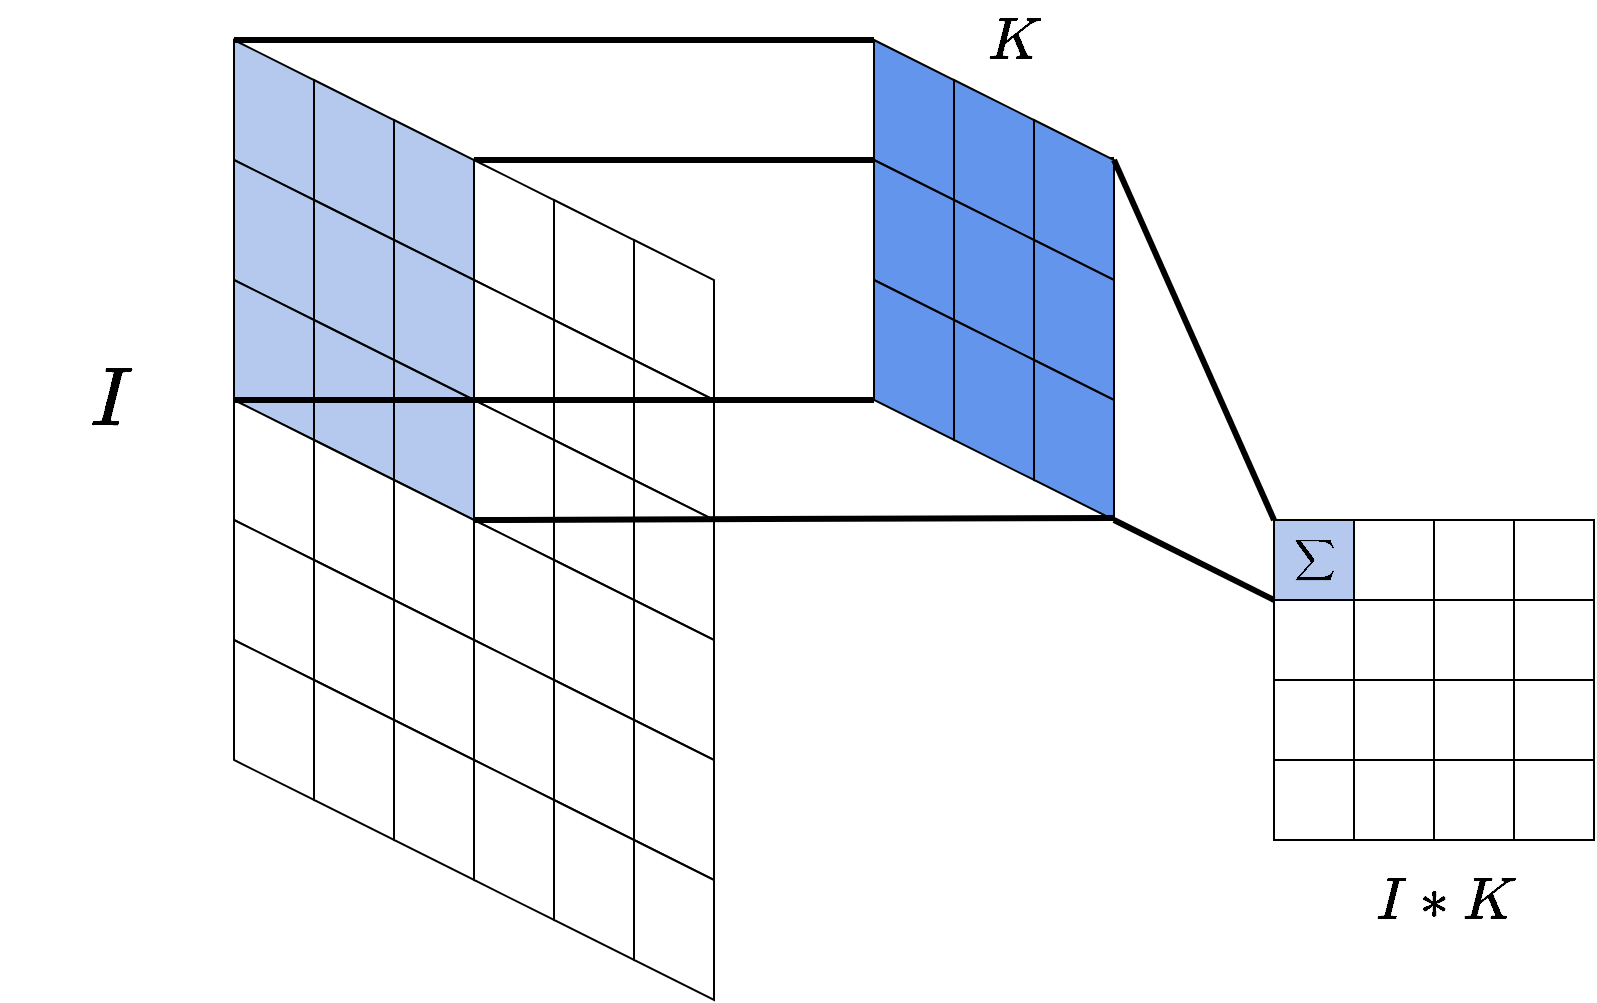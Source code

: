 <mxfile version="21.6.6" type="github">
  <diagram name="Página-1" id="jo_heMIZXuQTg2KebVLG">
    <mxGraphModel dx="1434" dy="803" grid="1" gridSize="10" guides="1" tooltips="1" connect="1" arrows="1" fold="1" page="1" pageScale="1" pageWidth="827" pageHeight="1169" math="1" shadow="0">
      <root>
        <mxCell id="0" />
        <mxCell id="1" parent="0" />
        <mxCell id="l0un5ae_-4-V1mjZcHi3-107" value="" style="endArrow=none;html=1;rounded=0;exitX=0;exitY=1;exitDx=0;exitDy=0;strokeWidth=3;" edge="1" parent="1" source="l0un5ae_-4-V1mjZcHi3-61">
          <mxGeometry width="50" height="50" relative="1" as="geometry">
            <mxPoint x="307" y="219" as="sourcePoint" />
            <mxPoint x="587" y="220" as="targetPoint" />
          </mxGeometry>
        </mxCell>
        <mxCell id="l0un5ae_-4-V1mjZcHi3-43" value="" style="shape=parallelogram;perimeter=parallelogramPerimeter;whiteSpace=wrap;html=1;fixedSize=1;rotation=90;size=20;fillColor=#B4C9ED;" vertex="1" parent="1">
          <mxGeometry x="127" y="180" width="80" height="40" as="geometry" />
        </mxCell>
        <mxCell id="l0un5ae_-4-V1mjZcHi3-44" value="" style="shape=parallelogram;perimeter=parallelogramPerimeter;whiteSpace=wrap;html=1;fixedSize=1;rotation=90;size=20;fillColor=#B4C9ED;" vertex="1" parent="1">
          <mxGeometry x="127" y="240" width="80" height="40" as="geometry" />
        </mxCell>
        <mxCell id="l0un5ae_-4-V1mjZcHi3-45" value="" style="shape=parallelogram;perimeter=parallelogramPerimeter;whiteSpace=wrap;html=1;fixedSize=1;rotation=90;size=20;fillColor=#B4C9ED;" vertex="1" parent="1">
          <mxGeometry x="127" y="300" width="80" height="40" as="geometry" />
        </mxCell>
        <mxCell id="l0un5ae_-4-V1mjZcHi3-46" value="" style="shape=parallelogram;perimeter=parallelogramPerimeter;whiteSpace=wrap;html=1;fixedSize=1;rotation=90;size=20;" vertex="1" parent="1">
          <mxGeometry x="127" y="360" width="80" height="40" as="geometry" />
        </mxCell>
        <mxCell id="l0un5ae_-4-V1mjZcHi3-47" value="" style="shape=parallelogram;perimeter=parallelogramPerimeter;whiteSpace=wrap;html=1;fixedSize=1;rotation=90;size=20;" vertex="1" parent="1">
          <mxGeometry x="127" y="420" width="80" height="40" as="geometry" />
        </mxCell>
        <mxCell id="l0un5ae_-4-V1mjZcHi3-48" value="" style="shape=parallelogram;perimeter=parallelogramPerimeter;whiteSpace=wrap;html=1;fixedSize=1;rotation=90;size=20;" vertex="1" parent="1">
          <mxGeometry x="127" y="480" width="80" height="40" as="geometry" />
        </mxCell>
        <mxCell id="l0un5ae_-4-V1mjZcHi3-49" value="" style="shape=parallelogram;perimeter=parallelogramPerimeter;whiteSpace=wrap;html=1;fixedSize=1;rotation=90;size=20;fillColor=#B4C9ED;" vertex="1" parent="1">
          <mxGeometry x="167" y="200" width="80" height="40" as="geometry" />
        </mxCell>
        <mxCell id="l0un5ae_-4-V1mjZcHi3-50" value="" style="shape=parallelogram;perimeter=parallelogramPerimeter;whiteSpace=wrap;html=1;fixedSize=1;rotation=90;size=20;fillColor=#B4C9ED;" vertex="1" parent="1">
          <mxGeometry x="167" y="260" width="80" height="40" as="geometry" />
        </mxCell>
        <mxCell id="l0un5ae_-4-V1mjZcHi3-51" value="" style="shape=parallelogram;perimeter=parallelogramPerimeter;whiteSpace=wrap;html=1;fixedSize=1;rotation=90;size=20;fillColor=#B4C9ED;" vertex="1" parent="1">
          <mxGeometry x="167" y="320" width="80" height="40" as="geometry" />
        </mxCell>
        <mxCell id="l0un5ae_-4-V1mjZcHi3-52" value="" style="shape=parallelogram;perimeter=parallelogramPerimeter;whiteSpace=wrap;html=1;fixedSize=1;rotation=90;size=20;" vertex="1" parent="1">
          <mxGeometry x="167" y="380" width="80" height="40" as="geometry" />
        </mxCell>
        <mxCell id="l0un5ae_-4-V1mjZcHi3-53" value="" style="shape=parallelogram;perimeter=parallelogramPerimeter;whiteSpace=wrap;html=1;fixedSize=1;rotation=90;size=20;" vertex="1" parent="1">
          <mxGeometry x="167" y="440" width="80" height="40" as="geometry" />
        </mxCell>
        <mxCell id="l0un5ae_-4-V1mjZcHi3-54" value="" style="shape=parallelogram;perimeter=parallelogramPerimeter;whiteSpace=wrap;html=1;fixedSize=1;rotation=90;size=20;" vertex="1" parent="1">
          <mxGeometry x="167" y="500" width="80" height="40" as="geometry" />
        </mxCell>
        <mxCell id="l0un5ae_-4-V1mjZcHi3-55" value="" style="shape=parallelogram;perimeter=parallelogramPerimeter;whiteSpace=wrap;html=1;fixedSize=1;rotation=90;size=20;fillColor=#B4C9ED;" vertex="1" parent="1">
          <mxGeometry x="207" y="220" width="80" height="40" as="geometry" />
        </mxCell>
        <mxCell id="l0un5ae_-4-V1mjZcHi3-56" value="" style="shape=parallelogram;perimeter=parallelogramPerimeter;whiteSpace=wrap;html=1;fixedSize=1;rotation=90;size=20;fillColor=#B4C9ED;" vertex="1" parent="1">
          <mxGeometry x="207" y="280" width="80" height="40" as="geometry" />
        </mxCell>
        <mxCell id="l0un5ae_-4-V1mjZcHi3-57" value="" style="shape=parallelogram;perimeter=parallelogramPerimeter;whiteSpace=wrap;html=1;fixedSize=1;rotation=90;size=20;fillColor=#B4C9ED;" vertex="1" parent="1">
          <mxGeometry x="207" y="340" width="80" height="40" as="geometry" />
        </mxCell>
        <mxCell id="l0un5ae_-4-V1mjZcHi3-58" value="" style="shape=parallelogram;perimeter=parallelogramPerimeter;whiteSpace=wrap;html=1;fixedSize=1;rotation=90;size=20;" vertex="1" parent="1">
          <mxGeometry x="207" y="400" width="80" height="40" as="geometry" />
        </mxCell>
        <mxCell id="l0un5ae_-4-V1mjZcHi3-59" value="" style="shape=parallelogram;perimeter=parallelogramPerimeter;whiteSpace=wrap;html=1;fixedSize=1;rotation=90;size=20;" vertex="1" parent="1">
          <mxGeometry x="207" y="460" width="80" height="40" as="geometry" />
        </mxCell>
        <mxCell id="l0un5ae_-4-V1mjZcHi3-60" value="" style="shape=parallelogram;perimeter=parallelogramPerimeter;whiteSpace=wrap;html=1;fixedSize=1;rotation=90;size=20;" vertex="1" parent="1">
          <mxGeometry x="207" y="520" width="80" height="40" as="geometry" />
        </mxCell>
        <mxCell id="l0un5ae_-4-V1mjZcHi3-61" value="" style="shape=parallelogram;perimeter=parallelogramPerimeter;whiteSpace=wrap;html=1;fixedSize=1;rotation=90;size=20;" vertex="1" parent="1">
          <mxGeometry x="247" y="240" width="80" height="40" as="geometry" />
        </mxCell>
        <mxCell id="l0un5ae_-4-V1mjZcHi3-62" value="" style="shape=parallelogram;perimeter=parallelogramPerimeter;whiteSpace=wrap;html=1;fixedSize=1;rotation=90;size=20;" vertex="1" parent="1">
          <mxGeometry x="247" y="300" width="80" height="40" as="geometry" />
        </mxCell>
        <mxCell id="l0un5ae_-4-V1mjZcHi3-63" value="" style="shape=parallelogram;perimeter=parallelogramPerimeter;whiteSpace=wrap;html=1;fixedSize=1;rotation=90;size=20;" vertex="1" parent="1">
          <mxGeometry x="247" y="360" width="80" height="40" as="geometry" />
        </mxCell>
        <mxCell id="l0un5ae_-4-V1mjZcHi3-64" value="" style="shape=parallelogram;perimeter=parallelogramPerimeter;whiteSpace=wrap;html=1;fixedSize=1;rotation=90;size=20;" vertex="1" parent="1">
          <mxGeometry x="247" y="420" width="80" height="40" as="geometry" />
        </mxCell>
        <mxCell id="l0un5ae_-4-V1mjZcHi3-65" value="" style="shape=parallelogram;perimeter=parallelogramPerimeter;whiteSpace=wrap;html=1;fixedSize=1;rotation=90;size=20;" vertex="1" parent="1">
          <mxGeometry x="247" y="480" width="80" height="40" as="geometry" />
        </mxCell>
        <mxCell id="l0un5ae_-4-V1mjZcHi3-66" value="" style="shape=parallelogram;perimeter=parallelogramPerimeter;whiteSpace=wrap;html=1;fixedSize=1;rotation=90;size=20;" vertex="1" parent="1">
          <mxGeometry x="247" y="540" width="80" height="40" as="geometry" />
        </mxCell>
        <mxCell id="l0un5ae_-4-V1mjZcHi3-67" value="" style="shape=parallelogram;perimeter=parallelogramPerimeter;whiteSpace=wrap;html=1;fixedSize=1;rotation=90;size=20;" vertex="1" parent="1">
          <mxGeometry x="287" y="260" width="80" height="40" as="geometry" />
        </mxCell>
        <mxCell id="l0un5ae_-4-V1mjZcHi3-68" value="" style="shape=parallelogram;perimeter=parallelogramPerimeter;whiteSpace=wrap;html=1;fixedSize=1;rotation=90;size=20;" vertex="1" parent="1">
          <mxGeometry x="287" y="320" width="80" height="40" as="geometry" />
        </mxCell>
        <mxCell id="l0un5ae_-4-V1mjZcHi3-69" value="" style="shape=parallelogram;perimeter=parallelogramPerimeter;whiteSpace=wrap;html=1;fixedSize=1;rotation=90;size=20;" vertex="1" parent="1">
          <mxGeometry x="287" y="380" width="80" height="40" as="geometry" />
        </mxCell>
        <mxCell id="l0un5ae_-4-V1mjZcHi3-70" value="" style="shape=parallelogram;perimeter=parallelogramPerimeter;whiteSpace=wrap;html=1;fixedSize=1;rotation=90;size=20;" vertex="1" parent="1">
          <mxGeometry x="287" y="440" width="80" height="40" as="geometry" />
        </mxCell>
        <mxCell id="l0un5ae_-4-V1mjZcHi3-71" value="" style="shape=parallelogram;perimeter=parallelogramPerimeter;whiteSpace=wrap;html=1;fixedSize=1;rotation=90;size=20;" vertex="1" parent="1">
          <mxGeometry x="287" y="500" width="80" height="40" as="geometry" />
        </mxCell>
        <mxCell id="l0un5ae_-4-V1mjZcHi3-72" value="" style="shape=parallelogram;perimeter=parallelogramPerimeter;whiteSpace=wrap;html=1;fixedSize=1;rotation=90;size=20;" vertex="1" parent="1">
          <mxGeometry x="287" y="560" width="80" height="40" as="geometry" />
        </mxCell>
        <mxCell id="l0un5ae_-4-V1mjZcHi3-73" value="" style="shape=parallelogram;perimeter=parallelogramPerimeter;whiteSpace=wrap;html=1;fixedSize=1;rotation=90;size=20;" vertex="1" parent="1">
          <mxGeometry x="327" y="280" width="80" height="40" as="geometry" />
        </mxCell>
        <mxCell id="l0un5ae_-4-V1mjZcHi3-74" value="" style="shape=parallelogram;perimeter=parallelogramPerimeter;whiteSpace=wrap;html=1;fixedSize=1;rotation=90;size=20;" vertex="1" parent="1">
          <mxGeometry x="327" y="340" width="80" height="40" as="geometry" />
        </mxCell>
        <mxCell id="l0un5ae_-4-V1mjZcHi3-75" value="" style="shape=parallelogram;perimeter=parallelogramPerimeter;whiteSpace=wrap;html=1;fixedSize=1;rotation=90;size=20;" vertex="1" parent="1">
          <mxGeometry x="327" y="400" width="80" height="40" as="geometry" />
        </mxCell>
        <mxCell id="l0un5ae_-4-V1mjZcHi3-76" value="" style="shape=parallelogram;perimeter=parallelogramPerimeter;whiteSpace=wrap;html=1;fixedSize=1;rotation=90;size=20;" vertex="1" parent="1">
          <mxGeometry x="327" y="460" width="80" height="40" as="geometry" />
        </mxCell>
        <mxCell id="l0un5ae_-4-V1mjZcHi3-77" value="" style="shape=parallelogram;perimeter=parallelogramPerimeter;whiteSpace=wrap;html=1;fixedSize=1;rotation=90;size=20;" vertex="1" parent="1">
          <mxGeometry x="327" y="520" width="80" height="40" as="geometry" />
        </mxCell>
        <mxCell id="l0un5ae_-4-V1mjZcHi3-78" value="" style="shape=parallelogram;perimeter=parallelogramPerimeter;whiteSpace=wrap;html=1;fixedSize=1;rotation=90;size=20;" vertex="1" parent="1">
          <mxGeometry x="327" y="580" width="80" height="40" as="geometry" />
        </mxCell>
        <mxCell id="l0un5ae_-4-V1mjZcHi3-79" value="$$\sum$$" style="whiteSpace=wrap;html=1;aspect=fixed;fillColor=#B4C9ED;" vertex="1" parent="1">
          <mxGeometry x="667" y="400" width="40" height="40" as="geometry" />
        </mxCell>
        <mxCell id="l0un5ae_-4-V1mjZcHi3-80" value="" style="whiteSpace=wrap;html=1;aspect=fixed;" vertex="1" parent="1">
          <mxGeometry x="707" y="400" width="40" height="40" as="geometry" />
        </mxCell>
        <mxCell id="l0un5ae_-4-V1mjZcHi3-81" value="" style="whiteSpace=wrap;html=1;aspect=fixed;" vertex="1" parent="1">
          <mxGeometry x="747" y="400" width="40" height="40" as="geometry" />
        </mxCell>
        <mxCell id="l0un5ae_-4-V1mjZcHi3-82" value="" style="whiteSpace=wrap;html=1;aspect=fixed;" vertex="1" parent="1">
          <mxGeometry x="787" y="400" width="40" height="40" as="geometry" />
        </mxCell>
        <mxCell id="l0un5ae_-4-V1mjZcHi3-83" value="" style="whiteSpace=wrap;html=1;aspect=fixed;" vertex="1" parent="1">
          <mxGeometry x="667" y="440" width="40" height="40" as="geometry" />
        </mxCell>
        <mxCell id="l0un5ae_-4-V1mjZcHi3-84" value="" style="whiteSpace=wrap;html=1;aspect=fixed;" vertex="1" parent="1">
          <mxGeometry x="707" y="440" width="40" height="40" as="geometry" />
        </mxCell>
        <mxCell id="l0un5ae_-4-V1mjZcHi3-85" value="" style="whiteSpace=wrap;html=1;aspect=fixed;" vertex="1" parent="1">
          <mxGeometry x="747" y="440" width="40" height="40" as="geometry" />
        </mxCell>
        <mxCell id="l0un5ae_-4-V1mjZcHi3-86" value="" style="whiteSpace=wrap;html=1;aspect=fixed;" vertex="1" parent="1">
          <mxGeometry x="787" y="440" width="40" height="40" as="geometry" />
        </mxCell>
        <mxCell id="l0un5ae_-4-V1mjZcHi3-87" value="" style="whiteSpace=wrap;html=1;aspect=fixed;" vertex="1" parent="1">
          <mxGeometry x="667" y="480" width="40" height="40" as="geometry" />
        </mxCell>
        <mxCell id="l0un5ae_-4-V1mjZcHi3-88" value="" style="whiteSpace=wrap;html=1;aspect=fixed;" vertex="1" parent="1">
          <mxGeometry x="707" y="480" width="40" height="40" as="geometry" />
        </mxCell>
        <mxCell id="l0un5ae_-4-V1mjZcHi3-89" value="" style="whiteSpace=wrap;html=1;aspect=fixed;" vertex="1" parent="1">
          <mxGeometry x="747" y="480" width="40" height="40" as="geometry" />
        </mxCell>
        <mxCell id="l0un5ae_-4-V1mjZcHi3-90" value="" style="whiteSpace=wrap;html=1;aspect=fixed;" vertex="1" parent="1">
          <mxGeometry x="787" y="480" width="40" height="40" as="geometry" />
        </mxCell>
        <mxCell id="l0un5ae_-4-V1mjZcHi3-91" value="" style="whiteSpace=wrap;html=1;aspect=fixed;" vertex="1" parent="1">
          <mxGeometry x="667" y="520" width="40" height="40" as="geometry" />
        </mxCell>
        <mxCell id="l0un5ae_-4-V1mjZcHi3-92" value="" style="whiteSpace=wrap;html=1;aspect=fixed;" vertex="1" parent="1">
          <mxGeometry x="707" y="520" width="40" height="40" as="geometry" />
        </mxCell>
        <mxCell id="l0un5ae_-4-V1mjZcHi3-93" value="" style="whiteSpace=wrap;html=1;aspect=fixed;" vertex="1" parent="1">
          <mxGeometry x="747" y="520" width="40" height="40" as="geometry" />
        </mxCell>
        <mxCell id="l0un5ae_-4-V1mjZcHi3-94" value="" style="whiteSpace=wrap;html=1;aspect=fixed;" vertex="1" parent="1">
          <mxGeometry x="787" y="520" width="40" height="40" as="geometry" />
        </mxCell>
        <mxCell id="l0un5ae_-4-V1mjZcHi3-95" value="" style="shape=parallelogram;perimeter=parallelogramPerimeter;whiteSpace=wrap;html=1;fixedSize=1;rotation=90;size=20;fillColor=#6495ED;" vertex="1" parent="1">
          <mxGeometry x="447" y="180" width="80" height="40" as="geometry" />
        </mxCell>
        <mxCell id="l0un5ae_-4-V1mjZcHi3-96" value="" style="shape=parallelogram;perimeter=parallelogramPerimeter;whiteSpace=wrap;html=1;fixedSize=1;rotation=90;size=20;fillColor=#6495ED;" vertex="1" parent="1">
          <mxGeometry x="447" y="240" width="80" height="40" as="geometry" />
        </mxCell>
        <mxCell id="l0un5ae_-4-V1mjZcHi3-97" value="" style="shape=parallelogram;perimeter=parallelogramPerimeter;whiteSpace=wrap;html=1;fixedSize=1;rotation=90;size=20;fillColor=#6495ED;" vertex="1" parent="1">
          <mxGeometry x="447" y="300" width="80" height="40" as="geometry" />
        </mxCell>
        <mxCell id="l0un5ae_-4-V1mjZcHi3-98" value="" style="shape=parallelogram;perimeter=parallelogramPerimeter;whiteSpace=wrap;html=1;fixedSize=1;rotation=90;size=20;fillColor=#6495ED;" vertex="1" parent="1">
          <mxGeometry x="487" y="200" width="80" height="40" as="geometry" />
        </mxCell>
        <mxCell id="l0un5ae_-4-V1mjZcHi3-99" value="" style="shape=parallelogram;perimeter=parallelogramPerimeter;whiteSpace=wrap;html=1;fixedSize=1;rotation=90;size=20;fillColor=#6495ED;" vertex="1" parent="1">
          <mxGeometry x="487" y="260" width="80" height="40" as="geometry" />
        </mxCell>
        <mxCell id="l0un5ae_-4-V1mjZcHi3-100" value="" style="shape=parallelogram;perimeter=parallelogramPerimeter;whiteSpace=wrap;html=1;fixedSize=1;rotation=90;size=20;fillColor=#6495ED;" vertex="1" parent="1">
          <mxGeometry x="487" y="320" width="80" height="40" as="geometry" />
        </mxCell>
        <mxCell id="l0un5ae_-4-V1mjZcHi3-101" value="" style="shape=parallelogram;perimeter=parallelogramPerimeter;whiteSpace=wrap;html=1;fixedSize=1;rotation=90;size=20;fillColor=#6495ED;" vertex="1" parent="1">
          <mxGeometry x="527" y="220" width="80" height="40" as="geometry" />
        </mxCell>
        <mxCell id="l0un5ae_-4-V1mjZcHi3-102" value="" style="shape=parallelogram;perimeter=parallelogramPerimeter;whiteSpace=wrap;html=1;fixedSize=1;rotation=90;size=20;fillColor=#6495ED;" vertex="1" parent="1">
          <mxGeometry x="527" y="280" width="80" height="40" as="geometry" />
        </mxCell>
        <mxCell id="l0un5ae_-4-V1mjZcHi3-103" value="" style="shape=parallelogram;perimeter=parallelogramPerimeter;whiteSpace=wrap;html=1;fixedSize=1;rotation=90;size=20;fillColor=#6495ED;" vertex="1" parent="1">
          <mxGeometry x="527" y="340" width="80" height="40" as="geometry" />
        </mxCell>
        <mxCell id="l0un5ae_-4-V1mjZcHi3-104" value="" style="endArrow=none;html=1;rounded=0;exitX=0;exitY=1;exitDx=0;exitDy=0;entryX=0;entryY=1;entryDx=0;entryDy=0;strokeWidth=3;" edge="1" parent="1" source="l0un5ae_-4-V1mjZcHi3-43" target="l0un5ae_-4-V1mjZcHi3-95">
          <mxGeometry width="50" height="50" relative="1" as="geometry">
            <mxPoint x="457" y="450" as="sourcePoint" />
            <mxPoint x="507" y="400" as="targetPoint" />
          </mxGeometry>
        </mxCell>
        <mxCell id="l0un5ae_-4-V1mjZcHi3-105" value="" style="endArrow=none;html=1;rounded=0;exitX=0;exitY=1;exitDx=0;exitDy=0;strokeWidth=3;" edge="1" parent="1" source="l0un5ae_-4-V1mjZcHi3-46">
          <mxGeometry width="50" height="50" relative="1" as="geometry">
            <mxPoint x="187" y="339.5" as="sourcePoint" />
            <mxPoint x="467" y="340" as="targetPoint" />
          </mxGeometry>
        </mxCell>
        <mxCell id="l0un5ae_-4-V1mjZcHi3-106" value="" style="endArrow=none;html=1;rounded=0;exitX=0.25;exitY=0;exitDx=0;exitDy=0;strokeWidth=3;" edge="1" parent="1" source="l0un5ae_-4-V1mjZcHi3-58">
          <mxGeometry width="50" height="50" relative="1" as="geometry">
            <mxPoint x="307" y="399" as="sourcePoint" />
            <mxPoint x="587" y="399" as="targetPoint" />
          </mxGeometry>
        </mxCell>
        <mxCell id="l0un5ae_-4-V1mjZcHi3-108" value="" style="endArrow=none;html=1;rounded=0;entryX=0;entryY=0;entryDx=0;entryDy=0;strokeWidth=3;exitX=0.25;exitY=0;exitDx=0;exitDy=0;" edge="1" parent="1" source="l0un5ae_-4-V1mjZcHi3-101" target="l0un5ae_-4-V1mjZcHi3-79">
          <mxGeometry width="50" height="50" relative="1" as="geometry">
            <mxPoint x="627" y="220" as="sourcePoint" />
            <mxPoint x="947" y="219" as="targetPoint" />
          </mxGeometry>
        </mxCell>
        <mxCell id="l0un5ae_-4-V1mjZcHi3-109" value="" style="endArrow=none;html=1;rounded=0;entryX=0;entryY=0;entryDx=0;entryDy=0;strokeWidth=3;exitX=1;exitY=0;exitDx=0;exitDy=0;" edge="1" parent="1" source="l0un5ae_-4-V1mjZcHi3-103" target="l0un5ae_-4-V1mjZcHi3-83">
          <mxGeometry width="50" height="50" relative="1" as="geometry">
            <mxPoint x="627" y="400" as="sourcePoint" />
            <mxPoint x="747" y="541" as="targetPoint" />
          </mxGeometry>
        </mxCell>
        <mxCell id="l0un5ae_-4-V1mjZcHi3-110" value="$$I$$" style="text;html=1;align=center;verticalAlign=middle;resizable=0;points=[];autosize=1;strokeColor=none;fillColor=none;fontSize=35;" vertex="1" parent="1">
          <mxGeometry x="30" y="310" width="110" height="60" as="geometry" />
        </mxCell>
        <mxCell id="l0un5ae_-4-V1mjZcHi3-111" value="$$K$$" style="text;html=1;align=center;verticalAlign=middle;resizable=0;points=[];autosize=1;strokeColor=none;fillColor=none;fontSize=25;" vertex="1" parent="1">
          <mxGeometry x="487" y="140" width="100" height="40" as="geometry" />
        </mxCell>
        <mxCell id="l0un5ae_-4-V1mjZcHi3-112" value="$$I*K$$" style="text;html=1;align=center;verticalAlign=middle;resizable=0;points=[];autosize=1;strokeColor=none;fillColor=none;fontSize=25;" vertex="1" parent="1">
          <mxGeometry x="697" y="570" width="110" height="40" as="geometry" />
        </mxCell>
      </root>
    </mxGraphModel>
  </diagram>
</mxfile>
